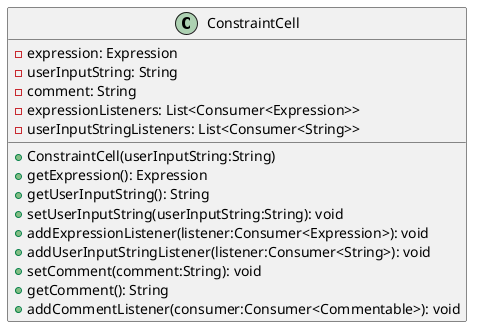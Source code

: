 @startuml

    class ConstraintCell {
        -expression: Expression
        -userInputString: String
        -comment: String
        -expressionListeners: List<Consumer<Expression>>
        -userInputStringListeners: List<Consumer<String>>
        +ConstraintCell(userInputString:String)
        +getExpression(): Expression
        +getUserInputString(): String
        +setUserInputString(userInputString:String): void
        +addExpressionListener(listener:Consumer<Expression>): void
        +addUserInputStringListener(listener:Consumer<String>): void
        +setComment(comment:String): void
        +getComment(): String
        +addCommentListener(consumer:Consumer<Commentable>): void
    }

@enduml
